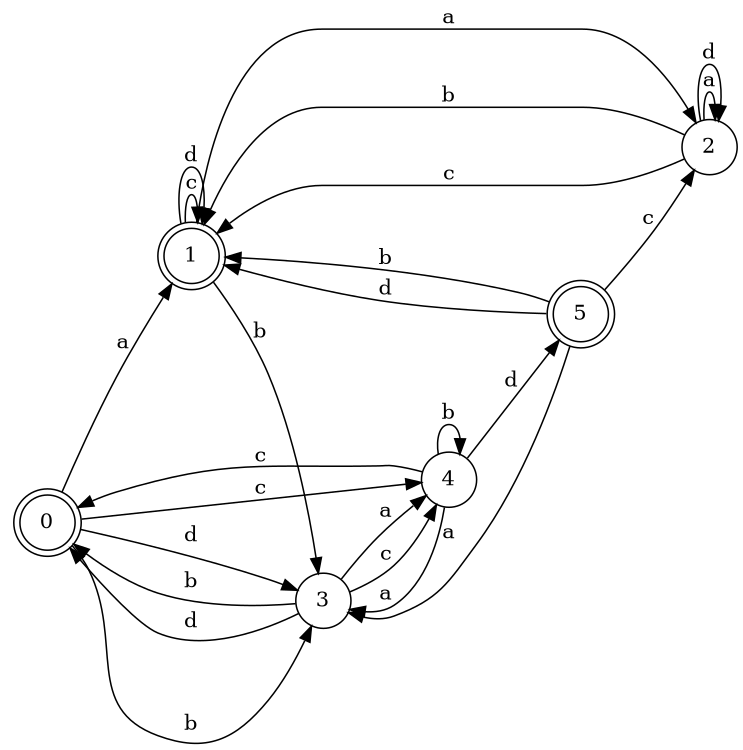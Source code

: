 digraph n5_1 {
__start0 [label="" shape="none"];

rankdir=LR;
size="8,5";

s0 [style="rounded,filled", color="black", fillcolor="white" shape="doublecircle", label="0"];
s1 [style="rounded,filled", color="black", fillcolor="white" shape="doublecircle", label="1"];
s2 [style="filled", color="black", fillcolor="white" shape="circle", label="2"];
s3 [style="filled", color="black", fillcolor="white" shape="circle", label="3"];
s4 [style="filled", color="black", fillcolor="white" shape="circle", label="4"];
s5 [style="rounded,filled", color="black", fillcolor="white" shape="doublecircle", label="5"];
s0 -> s1 [label="a"];
s0 -> s3 [label="b"];
s0 -> s4 [label="c"];
s0 -> s3 [label="d"];
s1 -> s2 [label="a"];
s1 -> s3 [label="b"];
s1 -> s1 [label="c"];
s1 -> s1 [label="d"];
s2 -> s2 [label="a"];
s2 -> s1 [label="b"];
s2 -> s1 [label="c"];
s2 -> s2 [label="d"];
s3 -> s4 [label="a"];
s3 -> s0 [label="b"];
s3 -> s4 [label="c"];
s3 -> s0 [label="d"];
s4 -> s3 [label="a"];
s4 -> s4 [label="b"];
s4 -> s0 [label="c"];
s4 -> s5 [label="d"];
s5 -> s3 [label="a"];
s5 -> s1 [label="b"];
s5 -> s2 [label="c"];
s5 -> s1 [label="d"];

}